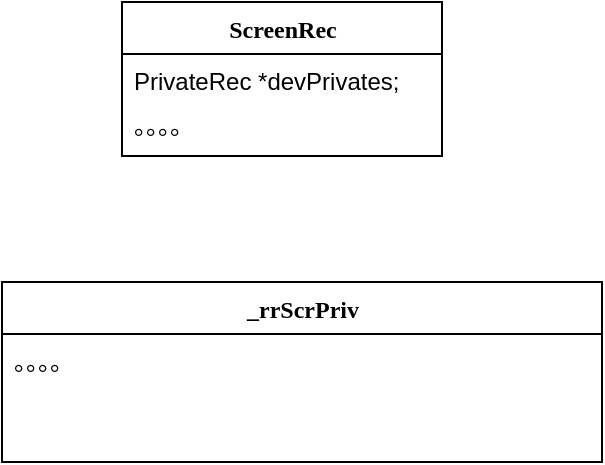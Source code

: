 <mxfile version="20.2.7" type="github">
  <diagram name="Page-1" id="9f46799a-70d6-7492-0946-bef42562c5a5">
    <mxGraphModel dx="1422" dy="736" grid="1" gridSize="10" guides="1" tooltips="1" connect="1" arrows="1" fold="1" page="1" pageScale="1" pageWidth="1100" pageHeight="850" background="none" math="0" shadow="0">
      <root>
        <mxCell id="0" />
        <mxCell id="1" parent="0" />
        <mxCell id="78961159f06e98e8-17" value="ScreenRec" style="swimlane;html=1;fontStyle=1;align=center;verticalAlign=top;childLayout=stackLayout;horizontal=1;startSize=26;horizontalStack=0;resizeParent=1;resizeLast=0;collapsible=1;marginBottom=0;swimlaneFillColor=#ffffff;rounded=0;shadow=0;comic=0;labelBackgroundColor=none;strokeWidth=1;fillColor=none;fontFamily=Verdana;fontSize=12" parent="1" vertex="1">
          <mxGeometry x="160" y="50" width="160" height="77" as="geometry">
            <mxRectangle x="90" y="83" width="100" height="30" as="alternateBounds" />
          </mxGeometry>
        </mxCell>
        <mxCell id="H6uiesWC6OOMEWxVu0ya-1" value="PrivateRec *devPrivates;" style="text;html=1;strokeColor=none;fillColor=none;align=left;verticalAlign=top;spacingLeft=4;spacingRight=4;whiteSpace=wrap;overflow=hidden;rotatable=0;points=[[0,0.5],[1,0.5]];portConstraint=eastwest;" parent="78961159f06e98e8-17" vertex="1">
          <mxGeometry y="26" width="160" height="22" as="geometry" />
        </mxCell>
        <mxCell id="H6uiesWC6OOMEWxVu0ya-2" value="。。。。" style="text;html=1;strokeColor=none;fillColor=none;align=left;verticalAlign=top;spacingLeft=4;spacingRight=4;whiteSpace=wrap;overflow=hidden;rotatable=0;points=[[0,0.5],[1,0.5]];portConstraint=eastwest;" parent="78961159f06e98e8-17" vertex="1">
          <mxGeometry y="48" width="160" height="22" as="geometry" />
        </mxCell>
        <mxCell id="f4c1ryZrIXPT_DusMReb-7" value="_rrScrPriv" style="swimlane;html=1;fontStyle=1;align=center;verticalAlign=top;childLayout=stackLayout;horizontal=1;startSize=26;horizontalStack=0;resizeParent=1;resizeLast=0;collapsible=1;marginBottom=0;swimlaneFillColor=#ffffff;rounded=0;shadow=0;comic=0;labelBackgroundColor=none;strokeWidth=1;fillColor=none;fontFamily=Verdana;fontSize=12" parent="1" vertex="1">
          <mxGeometry x="100" y="190" width="300" height="90" as="geometry">
            <mxRectangle x="90" y="83" width="100" height="30" as="alternateBounds" />
          </mxGeometry>
        </mxCell>
        <mxCell id="f4c1ryZrIXPT_DusMReb-9" value="。。。。" style="text;html=1;strokeColor=none;fillColor=none;align=left;verticalAlign=top;spacingLeft=4;spacingRight=4;whiteSpace=wrap;overflow=hidden;rotatable=0;points=[[0,0.5],[1,0.5]];portConstraint=eastwest;" parent="f4c1ryZrIXPT_DusMReb-7" vertex="1">
          <mxGeometry y="26" width="300" height="42" as="geometry" />
        </mxCell>
      </root>
    </mxGraphModel>
  </diagram>
</mxfile>
